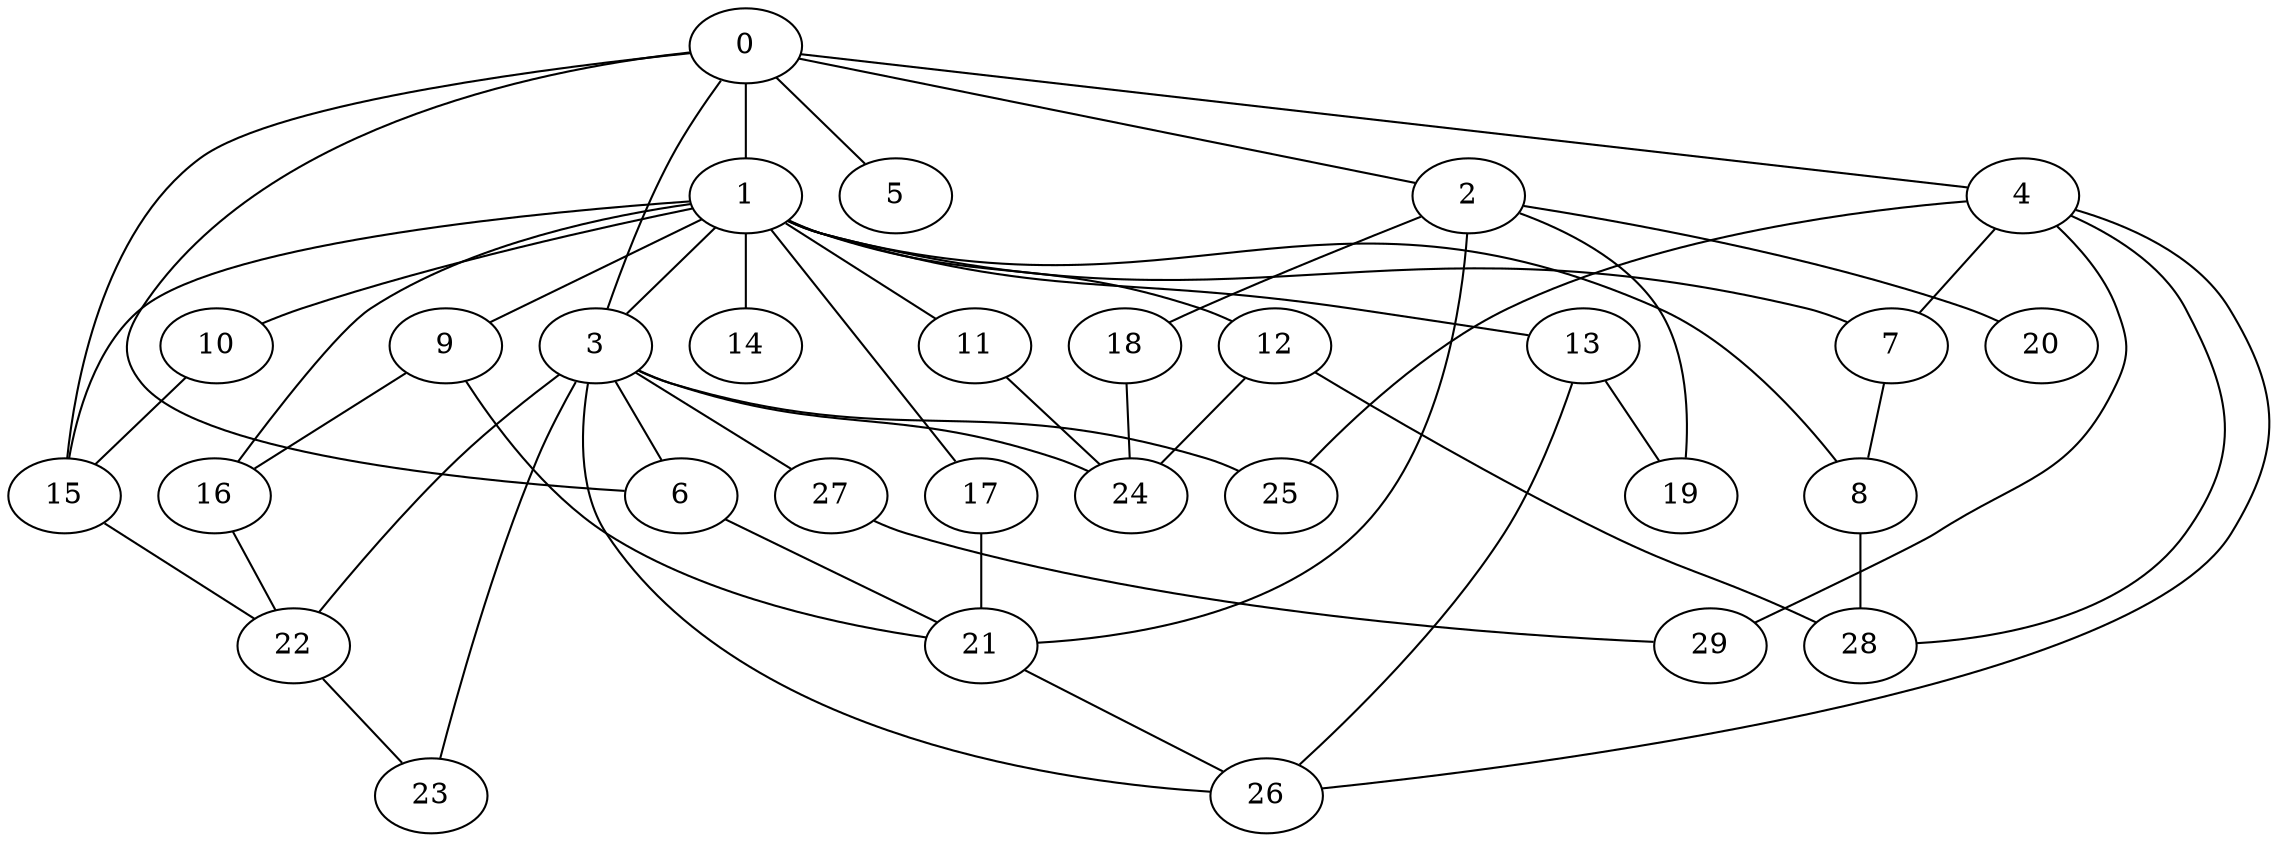 
graph graphname {
    0 -- 1
0 -- 2
0 -- 3
0 -- 4
0 -- 5
0 -- 6
0 -- 15
1 -- 7
1 -- 8
1 -- 9
1 -- 10
1 -- 11
1 -- 12
1 -- 13
1 -- 14
1 -- 15
1 -- 16
1 -- 17
1 -- 3
2 -- 18
2 -- 19
2 -- 20
2 -- 21
3 -- 22
3 -- 23
3 -- 24
3 -- 25
3 -- 26
3 -- 27
3 -- 6
4 -- 28
4 -- 29
4 -- 7
4 -- 26
4 -- 25
6 -- 21
7 -- 8
8 -- 28
9 -- 21
9 -- 16
10 -- 15
11 -- 24
12 -- 24
12 -- 28
13 -- 26
13 -- 19
15 -- 22
16 -- 22
17 -- 21
18 -- 24
21 -- 26
22 -- 23
27 -- 29

}
